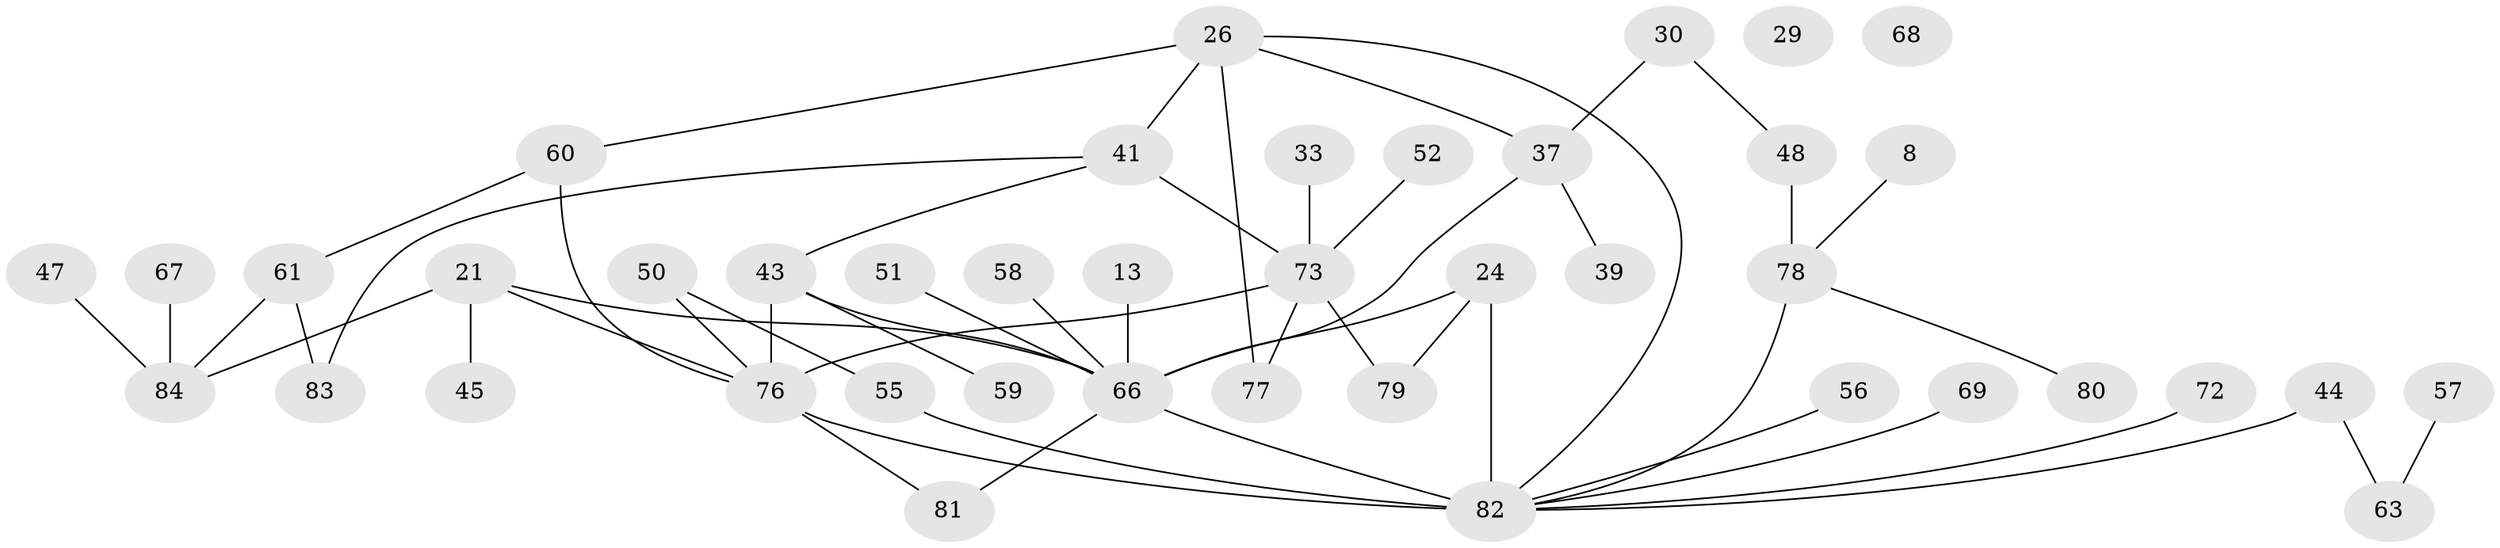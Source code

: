 // original degree distribution, {2: 0.30952380952380953, 6: 0.07142857142857142, 4: 0.10714285714285714, 1: 0.25, 5: 0.09523809523809523, 3: 0.15476190476190477, 0: 0.011904761904761904}
// Generated by graph-tools (version 1.1) at 2025/43/03/04/25 21:43:25]
// undirected, 42 vertices, 53 edges
graph export_dot {
graph [start="1"]
  node [color=gray90,style=filled];
  8;
  13;
  21;
  24;
  26 [super="+9"];
  29 [super="+10"];
  30;
  33;
  37 [super="+12"];
  39;
  41;
  43 [super="+16"];
  44;
  45;
  47;
  48 [super="+25"];
  50;
  51;
  52;
  55;
  56;
  57;
  58 [super="+22+40"];
  59;
  60 [super="+32"];
  61 [super="+28+46+54"];
  63;
  66 [super="+53+18"];
  67;
  68;
  69;
  72;
  73 [super="+27+14+62"];
  76 [super="+75+70+74"];
  77 [super="+3"];
  78 [super="+6"];
  79;
  80;
  81;
  82 [super="+42"];
  83;
  84 [super="+35+5+23+38"];
  8 -- 78;
  13 -- 66;
  21 -- 45;
  21 -- 66 [weight=2];
  21 -- 76;
  21 -- 84;
  24 -- 79;
  24 -- 82;
  24 -- 66 [weight=2];
  26 -- 41 [weight=2];
  26 -- 60 [weight=2];
  26 -- 82 [weight=2];
  26 -- 37 [weight=2];
  26 -- 77;
  30 -- 37;
  30 -- 48;
  33 -- 73;
  37 -- 66;
  37 -- 39;
  41 -- 83;
  41 -- 43;
  41 -- 73 [weight=2];
  43 -- 59;
  43 -- 76 [weight=2];
  43 -- 66;
  44 -- 63;
  44 -- 82;
  47 -- 84;
  48 -- 78 [weight=2];
  50 -- 55;
  50 -- 76 [weight=2];
  51 -- 66;
  52 -- 73;
  55 -- 82;
  56 -- 82;
  57 -- 63;
  58 -- 66;
  60 -- 61 [weight=2];
  60 -- 76 [weight=2];
  61 -- 83;
  61 -- 84;
  66 -- 82 [weight=3];
  66 -- 81;
  67 -- 84;
  69 -- 82;
  72 -- 82;
  73 -- 79;
  73 -- 76 [weight=2];
  73 -- 77;
  76 -- 82 [weight=3];
  76 -- 81;
  78 -- 82;
  78 -- 80;
}

